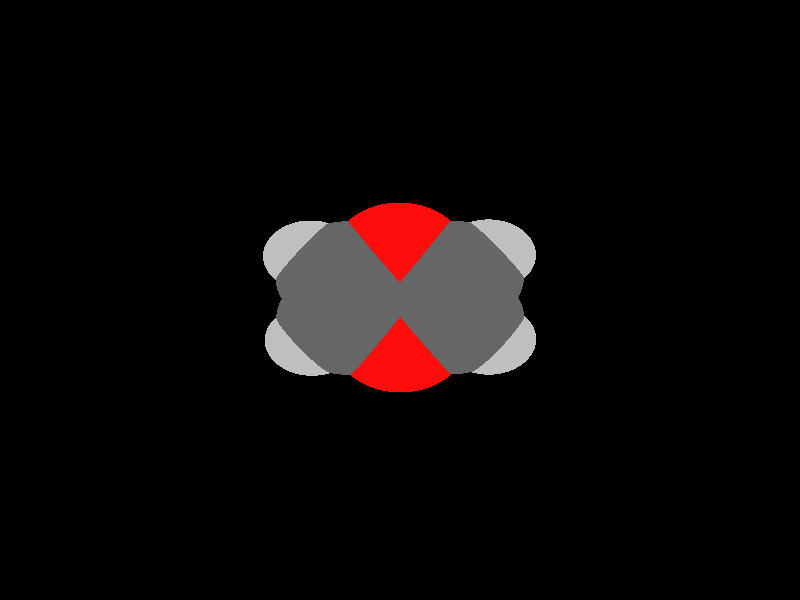 global_settings {
	ambient_light rgb <0.200000002980232, 0.200000002980232, 0.200000002980232>
	max_trace_level 15
}

background { color rgb <0,0,0> }

camera {
	perspective
	location <-0.0398362750367897, -5.18681343955709, 24.9316440692024>
	angle 40
	up <0.00880636746097385, 0.979529111046382, 0.20110984188952>
	right <0.999959588721596, -0.00899004581395201, 0> * 1
	direction <0.00180798669222343, 0.20110171478371, -0.979568696669699> }

light_source {
	<19.534711632415, 11.5940997992548, 27.2099598324292>
	color rgb <1, 1, 1>
	fade_distance 48.5742260796321
	fade_power 0
	spotlight
	area_light <20, 0, 0>, <0, 0, 20>, 20, 20
	circular
	orient
	point_at <-19.534711632415, -11.5940997992548, -27.2099598324292>
}

light_source {
	<-19.2572332873058, 19.2697175379062, -8.47638366699424>
	color rgb <0.300000011920929, 0.300000011920929, 0.300000011920929> shadowless
	fade_distance 48.5742260796321
	fade_power 0
	parallel
	point_at <19.2572332873058, -19.2697175379062, 8.47638366699424>
}

#default {
	finish {ambient 0.5 diffuse 1 specular 0.2 roughness .01 metallic 1}
}

union {
cylinder {
	<0.00586745109116167, -1.35743158789383, -0.364238370934507>, 	<-0.556053467689454, -1.01406958948705, -0.277260680057109>, 0.075
	pigment { rgbt <1, 0.0500000007450581, 0.0500000007450581, 0> }
}
cylinder {
	<-0.556053467689454, -1.01406958948705, -0.277260680057109>, 	<-1.16365611165415, -0.642793754941356, -0.18321208144339>, 0.075
	pigment { rgbt <0.400000005960464, 0.400000005960464, 0.400000005960464, 0> }
}
cylinder {
	<0.00586745109116167, -1.35743158789383, -0.364238370934507>, 	<0.567999066812356, -1.01491104266105, -0.275325929040091>, 0.075
	pigment { rgbt <1, 0.0500000007450581, 0.0500000007450581, 0> }
}
cylinder {
	<0.567999066812356, -1.01491104266105, -0.275325929040091>, 	<1.17582953646193, -0.644545067770339, -0.179185292571819>, 0.075
	pigment { rgbt <0.400000005960464, 0.400000005960464, 0.400000005960464, 0> }
}
cylinder {
	<-1.05115630982305, -0.642877971036667, -0.183018443602148>, 	<-1.05095730772631, 0.00493429754567773, -0.0168911871714869>, 0.075
	pigment { rgbt <0.400000005960464, 0.400000005960464, 0.400000005960464, 0> }
}
cylinder {
	<-1.27615591348524, -0.642709538846045, -0.183405719284632>, 	<-1.2759569113885, 0.00510272973629969, -0.0172784628539715>, 0.075
	pigment { rgbt <0.400000005960464, 0.400000005960464, 0.400000005960464, 0> }
}
cylinder {
	<-1.05095730772631, 0.00493429754567773, -0.0168911871714869>, 	<-1.05075830562956, 0.652746566128023, 0.149236069259174>, 0.075
	pigment { rgbt <0.400000005960464, 0.400000005960464, 0.400000005960464, 0> }
}
cylinder {
	<-1.2759569113885, 0.00510272973629969, -0.0172784628539715>, 	<-1.27575790929175, 0.652914998318645, 0.148848793576689>, 0.075
	pigment { rgbt <0.400000005960464, 0.400000005960464, 0.400000005960464, 0> }
}
cylinder {
	<-1.16325810746066, 0.652830782223334, 0.149042431417932>, 	<-0.55542763780892, 1.02319675740365, 0.245183066756904>, 0.075
	pigment { rgbt <0.400000005960464, 0.400000005960464, 0.400000005960464, 0> }
}
cylinder {
	<-0.55542763780892, 1.02319675740365, 0.245183066756904>, 	<0.0067039779142728, 1.36571730290426, 0.334095507606926>, 0.075
	pigment { rgbt <1, 0.0500000007450581, 0.0500000007450581, 0> }
}
cylinder {
	<0.0067039779142728, 1.36571730290426, 0.334095507606926>, 	<0.568624896692883, 1.02235530422866, 0.247117817777776>, 0.075
	pigment { rgbt <1, 0.0500000007450581, 0.0500000007450581, 0> }
}
cylinder {
	<0.568624896692883, 1.02235530422866, 0.247117817777776>, 	<1.17622754065541, 0.651079469392295, 0.153069220297521>, 0.075
	pigment { rgbt <0.400000005960464, 0.400000005960464, 0.400000005960464, 0> }
}
cylinder {
	<1.06372773882432, 0.651163685487606, 0.152875582456279>, 	<1.06352873672758, 0.00335141690628919, -0.0132516739783911>, 0.075
	pigment { rgbt <0.400000005960464, 0.400000005960464, 0.400000005960464, 0> }
}
cylinder {
	<1.28872734248651, 0.650995253296984, 0.153262858138763>, 	<1.28852834038977, 0.00318298471566699, -0.0128643982959067>, 0.075
	pigment { rgbt <0.400000005960464, 0.400000005960464, 0.400000005960464, 0> }
}
cylinder {
	<1.06352873672758, 0.00335141690628919, -0.0132516739783911>, 	<1.06332973463084, -0.644460851675028, -0.179378930413061>, 0.075
	pigment { rgbt <0.400000005960464, 0.400000005960464, 0.400000005960464, 0> }
}
cylinder {
	<1.28852834038977, 0.00318298471566699, -0.0128643982959067>, 	<1.28832933829303, -0.64462928386565, -0.178991654730577>, 0.075
	pigment { rgbt <0.400000005960464, 0.400000005960464, 0.400000005960464, 0> }
}
cylinder {
	<-1.16365611165415, -0.642793754941356, -0.18321208144339>, 	<-1.70112577493222, -1.01519320199395, -0.2797395716902>, 0.075
	pigment { rgbt <0.400000005960464, 0.400000005960464, 0.400000005960464, 0> }
}
cylinder {
	<-1.70112577493222, -1.01519320199395, -0.2797395716902>, 	<-2.04099729731908, -1.25068178051919, -0.340779193651883>, 0.075
	pigment { rgbt <0.75, 0.75, 0.75, 0> }
}
cylinder {
	<-1.16325810746066, 0.652830782223334, 0.149042431417932>, 	<-1.70049872808381, 1.02603474492154, 0.24372010176039>, 0.075
	pigment { rgbt <0.400000005960464, 0.400000005960464, 0.400000005960464, 0> }
}
cylinder {
	<-1.70049872808381, 1.02603474492154, 0.24372010176039>, 	<-2.04022541424803, 1.26203206277839, 0.303589981223121>, 0.075
	pigment { rgbt <0.75, 0.75, 0.75, 0> }
}
cylinder {
	<1.17622754065541, 0.651079469392295, 0.153069220297521>, 	<1.71369720392996, 1.02347891597262, 0.249596712385957>, 0.075
	pigment { rgbt <0.400000005960464, 0.400000005960464, 0.400000005960464, 0> }
}
cylinder {
	<1.71369720392996, 1.02347891597262, 0.249596712385957>, 	<2.05356872631459, 1.25896749419921, 0.3106363355122>, 0.075
	pigment { rgbt <0.75, 0.75, 0.75, 0> }
}
cylinder {
	<1.17582953646193, -0.644545067770339, -0.179185292571819>, 	<1.71307015708158, -1.01774903093849, -0.273862961081728>, 0.075
	pigment { rgbt <0.400000005960464, 0.400000005960464, 0.400000005960464, 0> }
}
cylinder {
	<1.71307015708158, -1.01774903093849, -0.273862961081728>, 	<2.05279684324358, -1.25374634909251, -0.333732839385638>, 0.075
	pigment { rgbt <0.75, 0.75, 0.75, 0> }
}
sphere {
	<0.00586745109116167, -1.35743158789383, -0.364238370934507>, 0.3564
	pigment { rgbt <1, 0.0500000007450581, 0.0500000007450581,0> }
}
sphere {
	<-1.16365611165415, -0.642793754941356, -0.18321208144339>, 0.4104
	pigment { rgbt <0.400000005960464, 0.400000005960464, 0.400000005960464,0> }
}
sphere {
	<-1.16325810746066, 0.652830782223334, 0.149042431417932>, 0.4104
	pigment { rgbt <0.400000005960464, 0.400000005960464, 0.400000005960464,0> }
}
sphere {
	<0.0067039779142728, 1.36571730290426, 0.334095507606926>, 0.3564
	pigment { rgbt <1, 0.0500000007450581, 0.0500000007450581,0> }
}
sphere {
	<1.17622754065541, 0.651079469392295, 0.153069220297521>, 0.4104
	pigment { rgbt <0.400000005960464, 0.400000005960464, 0.400000005960464,0> }
}
sphere {
	<1.17582953646193, -0.644545067770339, -0.179185292571819>, 0.4104
	pigment { rgbt <0.400000005960464, 0.400000005960464, 0.400000005960464,0> }
}
sphere {
	<-2.04099729731908, -1.25068178051919, -0.340779193651883>, 0.1674
	pigment { rgbt <0.75, 0.75, 0.75,0> }
}
sphere {
	<-2.04022541424803, 1.26203206277839, 0.303589981223121>, 0.1674
	pigment { rgbt <0.75, 0.75, 0.75,0> }
}
sphere {
	<2.05356872631459, 1.25896749419921, 0.3106363355122>, 0.1674
	pigment { rgbt <0.75, 0.75, 0.75,0> }
}
sphere {
	<2.05279684324358, -1.25374634909251, -0.333732839385638>, 0.1674
	pigment { rgbt <0.75, 0.75, 0.75,0> }
}
}
merge {
}
union {
}
merge {
sphere {
	<0.00586745109116167, -1.35743158789383, -0.364238370934507>, 1.519848
	pigment { rgbt <0, 0, 0,0> }
}
sphere {
	<-1.16365611165415, -0.642793754941356, -0.18321208144339>, 1.69983
	pigment { rgbt <0, 0, 0,0> }
}
sphere {
	<-1.16325810746066, 0.652830782223334, 0.149042431417932>, 1.69983
	pigment { rgbt <0, 0, 0,0> }
}
sphere {
	<0.0067039779142728, 1.36571730290426, 0.334095507606926>, 1.519848
	pigment { rgbt <0, 0, 0,0> }
}
sphere {
	<1.17622754065541, 0.651079469392295, 0.153069220297521>, 1.69983
	pigment { rgbt <0, 0, 0,0> }
}
sphere {
	<1.17582953646193, -0.644545067770339, -0.179185292571819>, 1.69983
	pigment { rgbt <0, 0, 0,0> }
}
sphere {
	<-2.04099729731908, -1.25068178051919, -0.340779193651883>, 1.09989
	pigment { rgbt <0, 0, 0,0> }
}
sphere {
	<-2.04022541424803, 1.26203206277839, 0.303589981223121>, 1.09989
	pigment { rgbt <0, 0, 0,0> }
}
sphere {
	<2.05356872631459, 1.25896749419921, 0.3106363355122>, 1.09989
	pigment { rgbt <0, 0, 0,0> }
}
sphere {
	<2.05279684324358, -1.25374634909251, -0.333732839385638>, 1.09989
	pigment { rgbt <0, 0, 0,0> }
}
sphere {
	<0.00586745109116167, -1.35743158789383, -0.364238370934507>, 1.52
	pigment { rgbt <1, 0.0500000007450581, 0.0500000007450581,0.350000023841858> }
}
sphere {
	<-1.16365611165415, -0.642793754941356, -0.18321208144339>, 1.7
	pigment { rgbt <0.400000005960464, 0.400000005960464, 0.400000005960464,0.350000023841858> }
}
sphere {
	<-1.16325810746066, 0.652830782223334, 0.149042431417932>, 1.7
	pigment { rgbt <0.400000005960464, 0.400000005960464, 0.400000005960464,0.350000023841858> }
}
sphere {
	<0.0067039779142728, 1.36571730290426, 0.334095507606926>, 1.52
	pigment { rgbt <1, 0.0500000007450581, 0.0500000007450581,0.350000023841858> }
}
sphere {
	<1.17622754065541, 0.651079469392295, 0.153069220297521>, 1.7
	pigment { rgbt <0.400000005960464, 0.400000005960464, 0.400000005960464,0.350000023841858> }
}
sphere {
	<1.17582953646193, -0.644545067770339, -0.179185292571819>, 1.7
	pigment { rgbt <0.400000005960464, 0.400000005960464, 0.400000005960464,0.350000023841858> }
}
sphere {
	<-2.04099729731908, -1.25068178051919, -0.340779193651883>, 1.1
	pigment { rgbt <0.75, 0.75, 0.75,0.350000023841858> }
}
sphere {
	<-2.04022541424803, 1.26203206277839, 0.303589981223121>, 1.1
	pigment { rgbt <0.75, 0.75, 0.75,0.350000023841858> }
}
sphere {
	<2.05356872631459, 1.25896749419921, 0.3106363355122>, 1.1
	pigment { rgbt <0.75, 0.75, 0.75,0.350000023841858> }
}
sphere {
	<2.05279684324358, -1.25374634909251, -0.333732839385638>, 1.1
	pigment { rgbt <0.75, 0.75, 0.75,0.350000023841858> }
}
}
